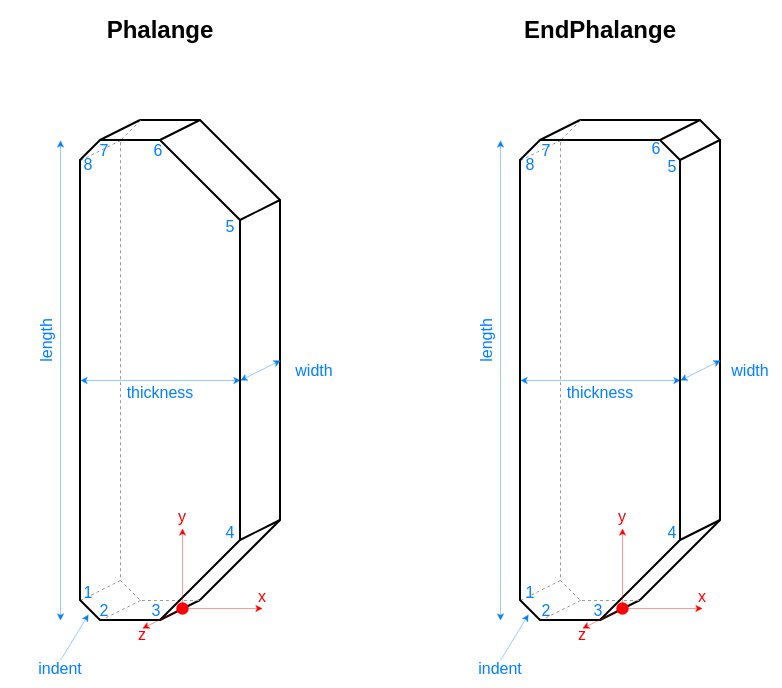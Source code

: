 <mxfile version="20.8.16" type="device"><diagram id="bK6ErVjp80GN6BHpLzJ9" name="Page-1"><mxGraphModel dx="1202" dy="716" grid="1" gridSize="10" guides="1" tooltips="1" connect="1" arrows="1" fold="1" page="1" pageScale="1" pageWidth="1100" pageHeight="850" math="0" shadow="0"><root><mxCell id="0"/><mxCell id="1" parent="0"/><mxCell id="YRXxGtV2YS8mq-nOVd_1-19" value="" style="endArrow=none;html=1;rounded=0;strokeColor=#000000;strokeWidth=1;fontSize=8;fontColor=#007FFF;" parent="1" edge="1"><mxGeometry width="50" height="50" relative="1" as="geometry"><mxPoint x="120" y="320" as="sourcePoint"/><mxPoint x="140" y="310" as="targetPoint"/></mxGeometry></mxCell><mxCell id="YRXxGtV2YS8mq-nOVd_1-10" value="" style="endArrow=classic;startArrow=classic;html=1;rounded=0;strokeColor=#007FFF;strokeWidth=0.2;endSize=3;startSize=3;" parent="1" edge="1"><mxGeometry width="50" height="50" relative="1" as="geometry"><mxPoint x="70" y="320" as="sourcePoint"/><mxPoint x="70" y="80" as="targetPoint"/></mxGeometry></mxCell><mxCell id="YRXxGtV2YS8mq-nOVd_1-11" value="&lt;font style=&quot;font-size: 8px;&quot; color=&quot;#007fff&quot;&gt;length&lt;/font&gt;" style="text;html=1;strokeColor=none;fillColor=none;align=center;verticalAlign=middle;whiteSpace=wrap;rounded=0;dashed=1;strokeWidth=0.3;rotation=-90;connectable=0;allowArrows=0;" parent="1" vertex="1"><mxGeometry x="32" y="170" width="60" height="20" as="geometry"/></mxCell><mxCell id="YRXxGtV2YS8mq-nOVd_1-13" value="" style="endArrow=classic;startArrow=classic;html=1;rounded=0;strokeColor=#007FFF;strokeWidth=0.2;endSize=3;startSize=3;" parent="1" edge="1"><mxGeometry width="50" height="50" relative="1" as="geometry"><mxPoint x="80" y="200" as="sourcePoint"/><mxPoint x="160" y="200" as="targetPoint"/></mxGeometry></mxCell><mxCell id="YRXxGtV2YS8mq-nOVd_1-14" value="&lt;font style=&quot;font-size: 8px;&quot; color=&quot;#007fff&quot;&gt;thickness&lt;/font&gt;" style="text;html=1;strokeColor=none;fillColor=none;align=center;verticalAlign=middle;whiteSpace=wrap;rounded=0;dashed=1;strokeWidth=0.3;rotation=0;connectable=0;allowArrows=0;" parent="1" vertex="1"><mxGeometry x="90" y="195" width="60" height="20" as="geometry"/></mxCell><mxCell id="YRXxGtV2YS8mq-nOVd_1-15" value="" style="endArrow=none;html=1;rounded=0;" parent="1" edge="1"><mxGeometry width="50" height="50" relative="1" as="geometry"><mxPoint x="110" y="70" as="sourcePoint"/><mxPoint x="140" y="310" as="targetPoint"/><Array as="points"><mxPoint x="140" y="70"/><mxPoint x="180" y="110"/><mxPoint x="180" y="270"/></Array></mxGeometry></mxCell><mxCell id="YRXxGtV2YS8mq-nOVd_1-16" value="" style="endArrow=none;html=1;rounded=0;strokeColor=#000000;strokeWidth=1;fontSize=8;fontColor=#007FFF;" parent="1" edge="1"><mxGeometry width="50" height="50" relative="1" as="geometry"><mxPoint x="160" y="120" as="sourcePoint"/><mxPoint x="180" y="110" as="targetPoint"/></mxGeometry></mxCell><mxCell id="YRXxGtV2YS8mq-nOVd_1-17" value="" style="endArrow=none;html=1;rounded=0;strokeColor=#000000;strokeWidth=1;fontSize=8;fontColor=#007FFF;" parent="1" edge="1"><mxGeometry width="50" height="50" relative="1" as="geometry"><mxPoint x="120" y="80" as="sourcePoint"/><mxPoint x="140" y="70" as="targetPoint"/></mxGeometry></mxCell><mxCell id="YRXxGtV2YS8mq-nOVd_1-18" value="" style="endArrow=none;html=1;rounded=0;strokeColor=#000000;strokeWidth=1;fontSize=8;fontColor=#007FFF;" parent="1" edge="1"><mxGeometry width="50" height="50" relative="1" as="geometry"><mxPoint x="160" y="280" as="sourcePoint"/><mxPoint x="180" y="270" as="targetPoint"/></mxGeometry></mxCell><mxCell id="YRXxGtV2YS8mq-nOVd_1-20" value="" style="endArrow=none;html=1;rounded=0;strokeColor=#000000;strokeWidth=1;fontSize=8;fontColor=#007FFF;" parent="1" edge="1"><mxGeometry width="50" height="50" relative="1" as="geometry"><mxPoint x="90" y="80" as="sourcePoint"/><mxPoint x="110" y="70" as="targetPoint"/></mxGeometry></mxCell><mxCell id="YRXxGtV2YS8mq-nOVd_1-21" value="" style="endArrow=none;html=1;rounded=0;strokeWidth=0.5;strokeColor=#999999;dashed=1;" parent="1" edge="1"><mxGeometry width="50" height="50" relative="1" as="geometry"><mxPoint x="110" y="70" as="sourcePoint"/><mxPoint x="140" y="310" as="targetPoint"/><Array as="points"><mxPoint x="100" y="80"/><mxPoint x="100" y="300"/><mxPoint x="110" y="310"/></Array></mxGeometry></mxCell><mxCell id="YRXxGtV2YS8mq-nOVd_1-22" value="" style="endArrow=none;html=1;rounded=0;strokeColor=#999999;strokeWidth=0.5;fontSize=8;fontColor=#007FFF;dashed=1;" parent="1" edge="1"><mxGeometry width="50" height="50" relative="1" as="geometry"><mxPoint x="90" y="320" as="sourcePoint"/><mxPoint x="110" y="310" as="targetPoint"/></mxGeometry></mxCell><mxCell id="YRXxGtV2YS8mq-nOVd_1-23" value="" style="endArrow=none;html=1;rounded=0;strokeColor=#999999;strokeWidth=0.5;fontSize=8;fontColor=#007FFF;dashed=1;" parent="1" edge="1"><mxGeometry width="50" height="50" relative="1" as="geometry"><mxPoint x="80" y="310" as="sourcePoint"/><mxPoint x="100" y="300" as="targetPoint"/></mxGeometry></mxCell><mxCell id="YRXxGtV2YS8mq-nOVd_1-24" value="" style="endArrow=none;html=1;rounded=0;strokeColor=#999999;strokeWidth=0.5;fontSize=8;fontColor=#007FFF;dashed=1;" parent="1" edge="1"><mxGeometry width="50" height="50" relative="1" as="geometry"><mxPoint x="80" y="90" as="sourcePoint"/><mxPoint x="100" y="80" as="targetPoint"/></mxGeometry></mxCell><mxCell id="YRXxGtV2YS8mq-nOVd_1-25" value="" style="endArrow=classic;startArrow=classic;html=1;rounded=0;strokeColor=#007FFF;strokeWidth=0.2;endSize=3;startSize=3;" parent="1" edge="1"><mxGeometry width="50" height="50" relative="1" as="geometry"><mxPoint x="160" y="200" as="sourcePoint"/><mxPoint x="180" y="190" as="targetPoint"/></mxGeometry></mxCell><mxCell id="YRXxGtV2YS8mq-nOVd_1-26" value="&lt;font style=&quot;font-size: 8px;&quot; color=&quot;#007fff&quot;&gt;width&lt;/font&gt;" style="text;html=1;strokeColor=none;fillColor=none;align=center;verticalAlign=middle;whiteSpace=wrap;rounded=0;dashed=1;strokeWidth=0.3;rotation=0;connectable=0;allowArrows=0;" parent="1" vertex="1"><mxGeometry x="181" y="184" width="32" height="20" as="geometry"/></mxCell><mxCell id="YRXxGtV2YS8mq-nOVd_1-1" value="" style="endArrow=none;html=1;rounded=0;" parent="1" edge="1"><mxGeometry width="50" height="50" relative="1" as="geometry"><mxPoint x="80" y="200" as="sourcePoint"/><mxPoint x="80" y="200" as="targetPoint"/><Array as="points"><mxPoint x="80" y="90"/><mxPoint x="90" y="80"/><mxPoint x="120" y="80"/><mxPoint x="160" y="120"/><mxPoint x="160" y="280"/><mxPoint x="120" y="320"/><mxPoint x="90" y="320"/><mxPoint x="80" y="310"/></Array></mxGeometry></mxCell><mxCell id="YRXxGtV2YS8mq-nOVd_1-34" value="" style="group;dropTarget=0;" parent="1" vertex="1" connectable="0"><mxGeometry x="101" y="264" width="80" height="69" as="geometry"/></mxCell><mxCell id="YRXxGtV2YS8mq-nOVd_1-28" value="" style="endArrow=classic;startArrow=oval;html=1;rounded=0;strokeColor=#FF0000;strokeWidth=0.2;startFill=1;endSize=3;startSize=3;" parent="YRXxGtV2YS8mq-nOVd_1-34" edge="1"><mxGeometry width="50" height="50" relative="1" as="geometry"><mxPoint x="30" y="50" as="sourcePoint"/><mxPoint x="30" y="10" as="targetPoint"/></mxGeometry></mxCell><mxCell id="YRXxGtV2YS8mq-nOVd_1-29" value="" style="endArrow=classic;startArrow=oval;html=1;rounded=0;strokeColor=#FF0000;strokeWidth=0.2;startFill=1;endSize=3;startSize=6;" parent="YRXxGtV2YS8mq-nOVd_1-34" edge="1"><mxGeometry width="50" height="50" relative="1" as="geometry"><mxPoint x="30" y="50" as="sourcePoint"/><mxPoint x="70" y="50" as="targetPoint"/></mxGeometry></mxCell><mxCell id="YRXxGtV2YS8mq-nOVd_1-30" value="" style="endArrow=classic;startArrow=oval;html=1;rounded=0;strokeColor=#FF0000;strokeWidth=0.2;startFill=1;endSize=3;startSize=3;" parent="YRXxGtV2YS8mq-nOVd_1-34" edge="1"><mxGeometry width="50" height="50" relative="1" as="geometry"><mxPoint x="30" y="50" as="sourcePoint"/><mxPoint x="10" y="60" as="targetPoint"/></mxGeometry></mxCell><mxCell id="YRXxGtV2YS8mq-nOVd_1-31" value="&lt;font style=&quot;font-size: 8px;&quot;&gt;y&lt;/font&gt;" style="text;html=1;strokeColor=none;fillColor=none;align=center;verticalAlign=bottom;whiteSpace=wrap;rounded=0;dashed=1;strokeWidth=0.3;rotation=0;connectable=0;allowArrows=0;spacing=0;fontColor=#FF0000;" parent="YRXxGtV2YS8mq-nOVd_1-34" vertex="1"><mxGeometry x="20" width="20" height="10" as="geometry"/></mxCell><mxCell id="YRXxGtV2YS8mq-nOVd_1-32" value="&lt;font style=&quot;font-size: 8px;&quot;&gt;x&lt;/font&gt;" style="text;html=1;strokeColor=none;fillColor=none;align=center;verticalAlign=bottom;whiteSpace=wrap;rounded=0;dashed=1;strokeWidth=0.3;rotation=0;connectable=0;allowArrows=0;spacing=0;fontColor=#FF0000;" parent="YRXxGtV2YS8mq-nOVd_1-34" vertex="1"><mxGeometry x="60" y="40" width="20" height="10" as="geometry"/></mxCell><mxCell id="YRXxGtV2YS8mq-nOVd_1-33" value="&lt;font style=&quot;font-size: 8px;&quot;&gt;z&lt;/font&gt;" style="text;html=1;strokeColor=none;fillColor=none;align=center;verticalAlign=bottom;whiteSpace=wrap;rounded=0;dashed=1;strokeWidth=0.3;rotation=0;connectable=0;allowArrows=0;spacing=0;fontColor=#FF0000;" parent="YRXxGtV2YS8mq-nOVd_1-34" vertex="1"><mxGeometry y="59" width="20" height="10" as="geometry"/></mxCell><mxCell id="YRXxGtV2YS8mq-nOVd_1-35" value="" style="endArrow=classic;startArrow=none;html=1;rounded=0;strokeColor=#007FFF;strokeWidth=0.2;startFill=0;startSize=3;endSize=3;" parent="1" edge="1"><mxGeometry width="50" height="50" relative="1" as="geometry"><mxPoint x="70" y="340" as="sourcePoint"/><mxPoint x="84" y="317" as="targetPoint"/></mxGeometry></mxCell><mxCell id="YRXxGtV2YS8mq-nOVd_1-36" value="&lt;font style=&quot;font-size: 8px;&quot; color=&quot;#007fff&quot;&gt;indent&lt;/font&gt;" style="text;html=1;strokeColor=none;fillColor=none;align=center;verticalAlign=middle;whiteSpace=wrap;rounded=0;dashed=1;strokeWidth=0.3;rotation=0;connectable=0;allowArrows=0;" parent="1" vertex="1"><mxGeometry x="40" y="333" width="60" height="20" as="geometry"/></mxCell><mxCell id="YRXxGtV2YS8mq-nOVd_1-38" value="&lt;font style=&quot;font-size: 8px;&quot; color=&quot;#007fff&quot;&gt;1&lt;/font&gt;" style="text;html=1;strokeColor=none;fillColor=none;align=center;verticalAlign=middle;whiteSpace=wrap;rounded=0;dashed=1;strokeWidth=0.3;rotation=0;connectable=0;allowArrows=0;" parent="1" vertex="1"><mxGeometry x="74" y="295" width="20" height="20" as="geometry"/></mxCell><mxCell id="YRXxGtV2YS8mq-nOVd_1-39" value="&lt;font style=&quot;font-size: 8px;&quot; color=&quot;#007fff&quot;&gt;2&lt;/font&gt;" style="text;html=1;strokeColor=none;fillColor=none;align=center;verticalAlign=middle;whiteSpace=wrap;rounded=0;dashed=1;strokeWidth=0.3;rotation=0;connectable=0;allowArrows=0;" parent="1" vertex="1"><mxGeometry x="82" y="304" width="20" height="20" as="geometry"/></mxCell><mxCell id="YRXxGtV2YS8mq-nOVd_1-40" value="&lt;font style=&quot;font-size: 8px;&quot; color=&quot;#007fff&quot;&gt;3&lt;/font&gt;" style="text;html=1;strokeColor=none;fillColor=none;align=center;verticalAlign=middle;whiteSpace=wrap;rounded=0;dashed=1;strokeWidth=0.3;rotation=0;connectable=0;allowArrows=0;" parent="1" vertex="1"><mxGeometry x="108" y="304" width="20" height="20" as="geometry"/></mxCell><mxCell id="YRXxGtV2YS8mq-nOVd_1-41" value="&lt;font style=&quot;font-size: 8px;&quot; color=&quot;#007fff&quot;&gt;4&lt;/font&gt;" style="text;html=1;strokeColor=none;fillColor=none;align=center;verticalAlign=middle;whiteSpace=wrap;rounded=0;dashed=1;strokeWidth=0.3;rotation=0;connectable=0;allowArrows=0;" parent="1" vertex="1"><mxGeometry x="145" y="265" width="20" height="20" as="geometry"/></mxCell><mxCell id="YRXxGtV2YS8mq-nOVd_1-42" value="" style="endArrow=none;html=1;rounded=0;strokeColor=#000000;strokeWidth=1;fontSize=8;fontColor=#007FFF;" parent="1" edge="1"><mxGeometry width="50" height="50" relative="1" as="geometry"><mxPoint x="340" y="320" as="sourcePoint"/><mxPoint x="360" y="310" as="targetPoint"/></mxGeometry></mxCell><mxCell id="YRXxGtV2YS8mq-nOVd_1-43" value="" style="endArrow=classic;startArrow=classic;html=1;rounded=0;strokeColor=#007FFF;strokeWidth=0.2;endSize=3;startSize=3;" parent="1" edge="1"><mxGeometry width="50" height="50" relative="1" as="geometry"><mxPoint x="290.0" y="320" as="sourcePoint"/><mxPoint x="290.0" y="80" as="targetPoint"/></mxGeometry></mxCell><mxCell id="YRXxGtV2YS8mq-nOVd_1-44" value="&lt;font style=&quot;font-size: 8px;&quot; color=&quot;#007fff&quot;&gt;length&lt;/font&gt;" style="text;html=1;strokeColor=none;fillColor=none;align=center;verticalAlign=middle;whiteSpace=wrap;rounded=0;dashed=1;strokeWidth=0.3;rotation=-90;connectable=0;allowArrows=0;" parent="1" vertex="1"><mxGeometry x="252" y="170" width="60" height="20" as="geometry"/></mxCell><mxCell id="YRXxGtV2YS8mq-nOVd_1-45" value="" style="endArrow=classic;startArrow=classic;html=1;rounded=0;strokeColor=#007FFF;strokeWidth=0.2;endSize=3;startSize=3;" parent="1" edge="1"><mxGeometry width="50" height="50" relative="1" as="geometry"><mxPoint x="300.0" y="200" as="sourcePoint"/><mxPoint x="380" y="200" as="targetPoint"/></mxGeometry></mxCell><mxCell id="YRXxGtV2YS8mq-nOVd_1-46" value="&lt;font style=&quot;font-size: 8px;&quot; color=&quot;#007fff&quot;&gt;thickness&lt;/font&gt;" style="text;html=1;strokeColor=none;fillColor=none;align=center;verticalAlign=middle;whiteSpace=wrap;rounded=0;dashed=1;strokeWidth=0.3;rotation=0;connectable=0;allowArrows=0;" parent="1" vertex="1"><mxGeometry x="310" y="195" width="60" height="20" as="geometry"/></mxCell><mxCell id="YRXxGtV2YS8mq-nOVd_1-47" value="" style="endArrow=none;html=1;rounded=0;" parent="1" edge="1"><mxGeometry width="50" height="50" relative="1" as="geometry"><mxPoint x="330.0" y="70" as="sourcePoint"/><mxPoint x="360" y="310" as="targetPoint"/><Array as="points"><mxPoint x="390" y="70"/><mxPoint x="400" y="80"/><mxPoint x="400" y="270"/></Array></mxGeometry></mxCell><mxCell id="YRXxGtV2YS8mq-nOVd_1-48" value="" style="endArrow=none;html=1;rounded=0;strokeColor=#000000;strokeWidth=1;fontSize=8;fontColor=#007FFF;" parent="1" edge="1"><mxGeometry width="50" height="50" relative="1" as="geometry"><mxPoint x="380" y="90" as="sourcePoint"/><mxPoint x="400" y="80" as="targetPoint"/></mxGeometry></mxCell><mxCell id="YRXxGtV2YS8mq-nOVd_1-49" value="" style="endArrow=none;html=1;rounded=0;strokeColor=#000000;strokeWidth=1;fontSize=8;fontColor=#007FFF;" parent="1" edge="1"><mxGeometry width="50" height="50" relative="1" as="geometry"><mxPoint x="370" y="80" as="sourcePoint"/><mxPoint x="390" y="70" as="targetPoint"/></mxGeometry></mxCell><mxCell id="YRXxGtV2YS8mq-nOVd_1-50" value="" style="endArrow=none;html=1;rounded=0;strokeColor=#000000;strokeWidth=1;fontSize=8;fontColor=#007FFF;" parent="1" edge="1"><mxGeometry width="50" height="50" relative="1" as="geometry"><mxPoint x="380" y="280" as="sourcePoint"/><mxPoint x="400" y="270" as="targetPoint"/></mxGeometry></mxCell><mxCell id="YRXxGtV2YS8mq-nOVd_1-51" value="" style="endArrow=none;html=1;rounded=0;strokeColor=#000000;strokeWidth=1;fontSize=8;fontColor=#007FFF;" parent="1" edge="1"><mxGeometry width="50" height="50" relative="1" as="geometry"><mxPoint x="310.0" y="80" as="sourcePoint"/><mxPoint x="330.0" y="70" as="targetPoint"/></mxGeometry></mxCell><mxCell id="YRXxGtV2YS8mq-nOVd_1-52" value="" style="endArrow=none;html=1;rounded=0;strokeWidth=0.5;strokeColor=#999999;dashed=1;" parent="1" edge="1"><mxGeometry width="50" height="50" relative="1" as="geometry"><mxPoint x="330.0" y="70" as="sourcePoint"/><mxPoint x="360" y="310" as="targetPoint"/><Array as="points"><mxPoint x="320" y="80"/><mxPoint x="320" y="300"/><mxPoint x="330" y="310"/></Array></mxGeometry></mxCell><mxCell id="YRXxGtV2YS8mq-nOVd_1-53" value="" style="endArrow=none;html=1;rounded=0;strokeColor=#999999;strokeWidth=0.5;fontSize=8;fontColor=#007FFF;dashed=1;" parent="1" edge="1"><mxGeometry width="50" height="50" relative="1" as="geometry"><mxPoint x="310.0" y="320" as="sourcePoint"/><mxPoint x="330.0" y="310" as="targetPoint"/></mxGeometry></mxCell><mxCell id="YRXxGtV2YS8mq-nOVd_1-54" value="" style="endArrow=none;html=1;rounded=0;strokeColor=#999999;strokeWidth=0.5;fontSize=8;fontColor=#007FFF;dashed=1;" parent="1" edge="1"><mxGeometry width="50" height="50" relative="1" as="geometry"><mxPoint x="300.0" y="310" as="sourcePoint"/><mxPoint x="320.0" y="300" as="targetPoint"/></mxGeometry></mxCell><mxCell id="YRXxGtV2YS8mq-nOVd_1-55" value="" style="endArrow=none;html=1;rounded=0;strokeColor=#999999;strokeWidth=0.5;fontSize=8;fontColor=#007FFF;dashed=1;" parent="1" edge="1"><mxGeometry width="50" height="50" relative="1" as="geometry"><mxPoint x="300.0" y="90" as="sourcePoint"/><mxPoint x="320.0" y="80" as="targetPoint"/></mxGeometry></mxCell><mxCell id="YRXxGtV2YS8mq-nOVd_1-56" value="" style="endArrow=classic;startArrow=classic;html=1;rounded=0;strokeColor=#007FFF;strokeWidth=0.2;endSize=3;startSize=3;" parent="1" edge="1"><mxGeometry width="50" height="50" relative="1" as="geometry"><mxPoint x="380" y="200" as="sourcePoint"/><mxPoint x="400" y="190" as="targetPoint"/></mxGeometry></mxCell><mxCell id="YRXxGtV2YS8mq-nOVd_1-57" value="&lt;font style=&quot;font-size: 8px;&quot; color=&quot;#007fff&quot;&gt;width&lt;/font&gt;" style="text;html=1;strokeColor=none;fillColor=none;align=center;verticalAlign=middle;whiteSpace=wrap;rounded=0;dashed=1;strokeWidth=0.3;rotation=0;connectable=0;allowArrows=0;" parent="1" vertex="1"><mxGeometry x="400" y="184" width="30" height="20" as="geometry"/></mxCell><mxCell id="YRXxGtV2YS8mq-nOVd_1-58" value="" style="endArrow=none;html=1;rounded=0;" parent="1" edge="1"><mxGeometry width="50" height="50" relative="1" as="geometry"><mxPoint x="300.0" y="200" as="sourcePoint"/><mxPoint x="300.0" y="200" as="targetPoint"/><Array as="points"><mxPoint x="300" y="90"/><mxPoint x="310" y="80"/><mxPoint x="370" y="80"/><mxPoint x="380" y="90"/><mxPoint x="380" y="280"/><mxPoint x="340" y="320"/><mxPoint x="310" y="320"/><mxPoint x="300" y="310"/></Array></mxGeometry></mxCell><mxCell id="YRXxGtV2YS8mq-nOVd_1-59" value="" style="group;dropTarget=0;" parent="1" vertex="1" connectable="0"><mxGeometry x="321" y="264" width="80" height="69" as="geometry"/></mxCell><mxCell id="YRXxGtV2YS8mq-nOVd_1-60" value="" style="endArrow=classic;startArrow=oval;html=1;rounded=0;strokeColor=#FF0000;strokeWidth=0.2;startFill=1;endSize=3;startSize=3;" parent="YRXxGtV2YS8mq-nOVd_1-59" edge="1"><mxGeometry width="50" height="50" relative="1" as="geometry"><mxPoint x="30" y="50" as="sourcePoint"/><mxPoint x="30" y="10" as="targetPoint"/></mxGeometry></mxCell><mxCell id="YRXxGtV2YS8mq-nOVd_1-61" value="" style="endArrow=classic;startArrow=oval;html=1;rounded=0;strokeColor=#FF0000;strokeWidth=0.2;startFill=1;endSize=3;startSize=6;" parent="YRXxGtV2YS8mq-nOVd_1-59" edge="1"><mxGeometry width="50" height="50" relative="1" as="geometry"><mxPoint x="30" y="50" as="sourcePoint"/><mxPoint x="70" y="50" as="targetPoint"/></mxGeometry></mxCell><mxCell id="YRXxGtV2YS8mq-nOVd_1-62" value="" style="endArrow=classic;startArrow=oval;html=1;rounded=0;strokeColor=#FF0000;strokeWidth=0.2;startFill=1;endSize=3;startSize=3;" parent="YRXxGtV2YS8mq-nOVd_1-59" edge="1"><mxGeometry width="50" height="50" relative="1" as="geometry"><mxPoint x="30" y="50" as="sourcePoint"/><mxPoint x="10" y="60" as="targetPoint"/></mxGeometry></mxCell><mxCell id="YRXxGtV2YS8mq-nOVd_1-63" value="&lt;font style=&quot;font-size: 8px;&quot;&gt;y&lt;/font&gt;" style="text;html=1;strokeColor=none;fillColor=none;align=center;verticalAlign=bottom;whiteSpace=wrap;rounded=0;dashed=1;strokeWidth=0.3;rotation=0;connectable=0;allowArrows=0;spacing=0;fontColor=#FF0000;" parent="YRXxGtV2YS8mq-nOVd_1-59" vertex="1"><mxGeometry x="20" width="20" height="10" as="geometry"/></mxCell><mxCell id="YRXxGtV2YS8mq-nOVd_1-64" value="&lt;font style=&quot;font-size: 8px;&quot;&gt;x&lt;/font&gt;" style="text;html=1;strokeColor=none;fillColor=none;align=center;verticalAlign=bottom;whiteSpace=wrap;rounded=0;dashed=1;strokeWidth=0.3;rotation=0;connectable=0;allowArrows=0;spacing=0;fontColor=#FF0000;" parent="YRXxGtV2YS8mq-nOVd_1-59" vertex="1"><mxGeometry x="60" y="40" width="20" height="10" as="geometry"/></mxCell><mxCell id="YRXxGtV2YS8mq-nOVd_1-65" value="&lt;font style=&quot;font-size: 8px;&quot;&gt;z&lt;/font&gt;" style="text;html=1;strokeColor=none;fillColor=none;align=center;verticalAlign=bottom;whiteSpace=wrap;rounded=0;dashed=1;strokeWidth=0.3;rotation=0;connectable=0;allowArrows=0;spacing=0;fontColor=#FF0000;" parent="YRXxGtV2YS8mq-nOVd_1-59" vertex="1"><mxGeometry y="59" width="20" height="10" as="geometry"/></mxCell><mxCell id="YRXxGtV2YS8mq-nOVd_1-66" value="" style="endArrow=classic;startArrow=none;html=1;rounded=0;strokeColor=#007FFF;strokeWidth=0.2;startFill=0;startSize=3;endSize=3;" parent="1" edge="1"><mxGeometry width="50" height="50" relative="1" as="geometry"><mxPoint x="290.0" y="340" as="sourcePoint"/><mxPoint x="304" y="317.0" as="targetPoint"/></mxGeometry></mxCell><mxCell id="YRXxGtV2YS8mq-nOVd_1-67" value="&lt;font style=&quot;font-size: 8px;&quot; color=&quot;#007fff&quot;&gt;indent&lt;/font&gt;" style="text;html=1;strokeColor=none;fillColor=none;align=center;verticalAlign=middle;whiteSpace=wrap;rounded=0;dashed=1;strokeWidth=0.3;rotation=0;connectable=0;allowArrows=0;" parent="1" vertex="1"><mxGeometry x="260" y="333" width="60" height="20" as="geometry"/></mxCell><mxCell id="vpAejxnzcTZlEBGnGHVq-1" value="&lt;font style=&quot;font-size: 8px;&quot; color=&quot;#007fff&quot;&gt;5&lt;/font&gt;" style="text;html=1;strokeColor=none;fillColor=none;align=center;verticalAlign=middle;whiteSpace=wrap;rounded=0;dashed=1;strokeWidth=0.3;rotation=0;connectable=0;allowArrows=0;" vertex="1" parent="1"><mxGeometry x="145" y="112" width="20" height="20" as="geometry"/></mxCell><mxCell id="vpAejxnzcTZlEBGnGHVq-2" value="&lt;font style=&quot;font-size: 8px;&quot; color=&quot;#007fff&quot;&gt;6&lt;/font&gt;" style="text;html=1;strokeColor=none;fillColor=none;align=center;verticalAlign=middle;whiteSpace=wrap;rounded=0;dashed=1;strokeWidth=0.3;rotation=0;connectable=0;allowArrows=0;" vertex="1" parent="1"><mxGeometry x="109" y="74" width="20" height="20" as="geometry"/></mxCell><mxCell id="vpAejxnzcTZlEBGnGHVq-3" value="&lt;font style=&quot;font-size: 8px;&quot; color=&quot;#007fff&quot;&gt;8&lt;/font&gt;" style="text;html=1;strokeColor=none;fillColor=none;align=center;verticalAlign=middle;whiteSpace=wrap;rounded=0;dashed=1;strokeWidth=0.3;rotation=0;connectable=0;allowArrows=0;" vertex="1" parent="1"><mxGeometry x="74" y="81" width="20" height="20" as="geometry"/></mxCell><mxCell id="vpAejxnzcTZlEBGnGHVq-4" value="&lt;font style=&quot;font-size: 8px;&quot; color=&quot;#007fff&quot;&gt;7&lt;/font&gt;" style="text;html=1;strokeColor=none;fillColor=none;align=center;verticalAlign=middle;whiteSpace=wrap;rounded=0;dashed=1;strokeWidth=0.3;rotation=0;connectable=0;allowArrows=0;" vertex="1" parent="1"><mxGeometry x="82" y="74" width="20" height="20" as="geometry"/></mxCell><mxCell id="vpAejxnzcTZlEBGnGHVq-5" value="&lt;font style=&quot;font-size: 8px;&quot; color=&quot;#007fff&quot;&gt;2&lt;/font&gt;" style="text;html=1;strokeColor=none;fillColor=none;align=center;verticalAlign=middle;whiteSpace=wrap;rounded=0;dashed=1;strokeWidth=0.3;rotation=0;connectable=0;allowArrows=0;" vertex="1" parent="1"><mxGeometry x="302.5" y="304" width="20" height="20" as="geometry"/></mxCell><mxCell id="vpAejxnzcTZlEBGnGHVq-6" value="&lt;font style=&quot;font-size: 8px;&quot; color=&quot;#007fff&quot;&gt;3&lt;/font&gt;" style="text;html=1;strokeColor=none;fillColor=none;align=center;verticalAlign=middle;whiteSpace=wrap;rounded=0;dashed=1;strokeWidth=0.3;rotation=0;connectable=0;allowArrows=0;" vertex="1" parent="1"><mxGeometry x="328.5" y="304" width="20" height="20" as="geometry"/></mxCell><mxCell id="vpAejxnzcTZlEBGnGHVq-7" value="&lt;font style=&quot;font-size: 8px;&quot; color=&quot;#007fff&quot;&gt;4&lt;/font&gt;" style="text;html=1;strokeColor=none;fillColor=none;align=center;verticalAlign=middle;whiteSpace=wrap;rounded=0;dashed=1;strokeWidth=0.3;rotation=0;connectable=0;allowArrows=0;" vertex="1" parent="1"><mxGeometry x="365.5" y="265" width="20" height="20" as="geometry"/></mxCell><mxCell id="vpAejxnzcTZlEBGnGHVq-8" value="&lt;font style=&quot;font-size: 8px;&quot; color=&quot;#007fff&quot;&gt;5&lt;/font&gt;" style="text;html=1;strokeColor=none;fillColor=none;align=center;verticalAlign=middle;whiteSpace=wrap;rounded=0;dashed=1;strokeWidth=0.3;rotation=0;connectable=0;allowArrows=0;" vertex="1" parent="1"><mxGeometry x="365.5" y="82" width="20" height="20" as="geometry"/></mxCell><mxCell id="vpAejxnzcTZlEBGnGHVq-9" value="&lt;font style=&quot;font-size: 8px;&quot; color=&quot;#007fff&quot;&gt;6&lt;/font&gt;" style="text;html=1;strokeColor=none;fillColor=none;align=center;verticalAlign=middle;whiteSpace=wrap;rounded=0;dashed=1;strokeWidth=0.3;rotation=0;connectable=0;allowArrows=0;" vertex="1" parent="1"><mxGeometry x="358" y="73" width="20" height="20" as="geometry"/></mxCell><mxCell id="vpAejxnzcTZlEBGnGHVq-10" value="&lt;font style=&quot;font-size: 8px;&quot; color=&quot;#007fff&quot;&gt;7&lt;/font&gt;" style="text;html=1;strokeColor=none;fillColor=none;align=center;verticalAlign=middle;whiteSpace=wrap;rounded=0;dashed=1;strokeWidth=0.3;rotation=0;connectable=0;allowArrows=0;" vertex="1" parent="1"><mxGeometry x="302.5" y="74" width="20" height="20" as="geometry"/></mxCell><mxCell id="vpAejxnzcTZlEBGnGHVq-11" value="&lt;font style=&quot;font-size: 8px;&quot; color=&quot;#007fff&quot;&gt;8&lt;/font&gt;" style="text;html=1;strokeColor=none;fillColor=none;align=center;verticalAlign=middle;whiteSpace=wrap;rounded=0;dashed=1;strokeWidth=0.3;rotation=0;connectable=0;allowArrows=0;" vertex="1" parent="1"><mxGeometry x="294.5" y="81" width="20" height="20" as="geometry"/></mxCell><mxCell id="vpAejxnzcTZlEBGnGHVq-12" value="&lt;font style=&quot;font-size: 8px;&quot; color=&quot;#007fff&quot;&gt;1&lt;/font&gt;" style="text;html=1;strokeColor=none;fillColor=none;align=center;verticalAlign=middle;whiteSpace=wrap;rounded=0;dashed=1;strokeWidth=0.3;rotation=0;connectable=0;allowArrows=0;" vertex="1" parent="1"><mxGeometry x="294.5" y="295" width="20" height="20" as="geometry"/></mxCell><mxCell id="vpAejxnzcTZlEBGnGHVq-13" value="Phalange" style="text;html=1;strokeColor=none;fillColor=none;align=center;verticalAlign=middle;whiteSpace=wrap;rounded=0;fontStyle=1" vertex="1" parent="1"><mxGeometry x="80" y="10" width="80" height="30" as="geometry"/></mxCell><mxCell id="vpAejxnzcTZlEBGnGHVq-14" value="EndPhalange" style="text;html=1;strokeColor=none;fillColor=none;align=center;verticalAlign=middle;whiteSpace=wrap;rounded=0;fontStyle=1" vertex="1" parent="1"><mxGeometry x="300" y="10" width="80" height="30" as="geometry"/></mxCell></root></mxGraphModel></diagram></mxfile>